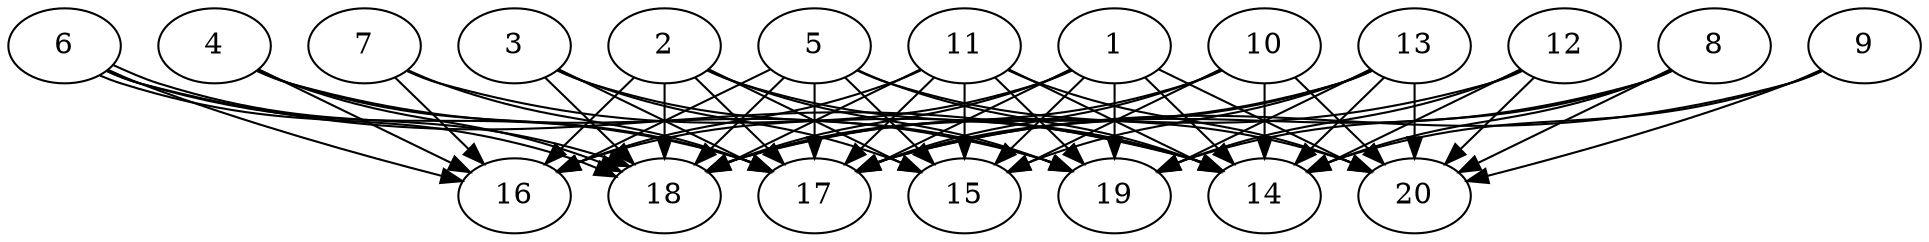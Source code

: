 // DAG automatically generated by daggen at Thu Oct  3 13:58:43 2019
// ./daggen --dot -n 20 --ccr 0.3 --fat 0.9 --regular 0.7 --density 0.9 --mindata 5242880 --maxdata 52428800 
digraph G {
  1 [size="42321920", alpha="0.11", expect_size="12696576"] 
  1 -> 14 [size ="12696576"]
  1 -> 15 [size ="12696576"]
  1 -> 16 [size ="12696576"]
  1 -> 17 [size ="12696576"]
  1 -> 18 [size ="12696576"]
  1 -> 19 [size ="12696576"]
  1 -> 20 [size ="12696576"]
  2 [size="165553493", alpha="0.11", expect_size="49666048"] 
  2 -> 14 [size ="49666048"]
  2 -> 15 [size ="49666048"]
  2 -> 16 [size ="49666048"]
  2 -> 17 [size ="49666048"]
  2 -> 18 [size ="49666048"]
  2 -> 19 [size ="49666048"]
  3 [size="95754240", alpha="0.20", expect_size="28726272"] 
  3 -> 15 [size ="28726272"]
  3 -> 17 [size ="28726272"]
  3 -> 18 [size ="28726272"]
  3 -> 19 [size ="28726272"]
  4 [size="129488213", alpha="0.17", expect_size="38846464"] 
  4 -> 16 [size ="38846464"]
  4 -> 17 [size ="38846464"]
  4 -> 18 [size ="38846464"]
  4 -> 19 [size ="38846464"]
  5 [size="140912640", alpha="0.05", expect_size="42273792"] 
  5 -> 14 [size ="42273792"]
  5 -> 15 [size ="42273792"]
  5 -> 16 [size ="42273792"]
  5 -> 17 [size ="42273792"]
  5 -> 18 [size ="42273792"]
  5 -> 20 [size ="42273792"]
  6 [size="81087147", alpha="0.11", expect_size="24326144"] 
  6 -> 14 [size ="24326144"]
  6 -> 16 [size ="24326144"]
  6 -> 17 [size ="24326144"]
  6 -> 18 [size ="24326144"]
  6 -> 18 [size ="24326144"]
  7 [size="167621973", alpha="0.06", expect_size="50286592"] 
  7 -> 14 [size ="50286592"]
  7 -> 16 [size ="50286592"]
  7 -> 17 [size ="50286592"]
  8 [size="27931307", alpha="0.14", expect_size="8379392"] 
  8 -> 14 [size ="8379392"]
  8 -> 17 [size ="8379392"]
  8 -> 19 [size ="8379392"]
  8 -> 20 [size ="8379392"]
  9 [size="65795413", alpha="0.06", expect_size="19738624"] 
  9 -> 14 [size ="19738624"]
  9 -> 17 [size ="19738624"]
  9 -> 20 [size ="19738624"]
  10 [size="97962667", alpha="0.15", expect_size="29388800"] 
  10 -> 14 [size ="29388800"]
  10 -> 15 [size ="29388800"]
  10 -> 17 [size ="29388800"]
  10 -> 18 [size ="29388800"]
  10 -> 20 [size ="29388800"]
  11 [size="24391680", alpha="0.11", expect_size="7317504"] 
  11 -> 14 [size ="7317504"]
  11 -> 15 [size ="7317504"]
  11 -> 16 [size ="7317504"]
  11 -> 17 [size ="7317504"]
  11 -> 18 [size ="7317504"]
  11 -> 19 [size ="7317504"]
  11 -> 20 [size ="7317504"]
  12 [size="109264213", alpha="0.15", expect_size="32779264"] 
  12 -> 14 [size ="32779264"]
  12 -> 18 [size ="32779264"]
  12 -> 19 [size ="32779264"]
  12 -> 20 [size ="32779264"]
  13 [size="37502293", alpha="0.06", expect_size="11250688"] 
  13 -> 14 [size ="11250688"]
  13 -> 15 [size ="11250688"]
  13 -> 17 [size ="11250688"]
  13 -> 18 [size ="11250688"]
  13 -> 19 [size ="11250688"]
  13 -> 20 [size ="11250688"]
  14 [size="37294080", alpha="0.10", expect_size="11188224"] 
  15 [size="172868267", alpha="0.10", expect_size="51860480"] 
  16 [size="51032747", alpha="0.06", expect_size="15309824"] 
  17 [size="141240320", alpha="0.17", expect_size="42372096"] 
  18 [size="27927893", alpha="0.07", expect_size="8378368"] 
  19 [size="135639040", alpha="0.02", expect_size="40691712"] 
  20 [size="22282240", alpha="0.12", expect_size="6684672"] 
}
